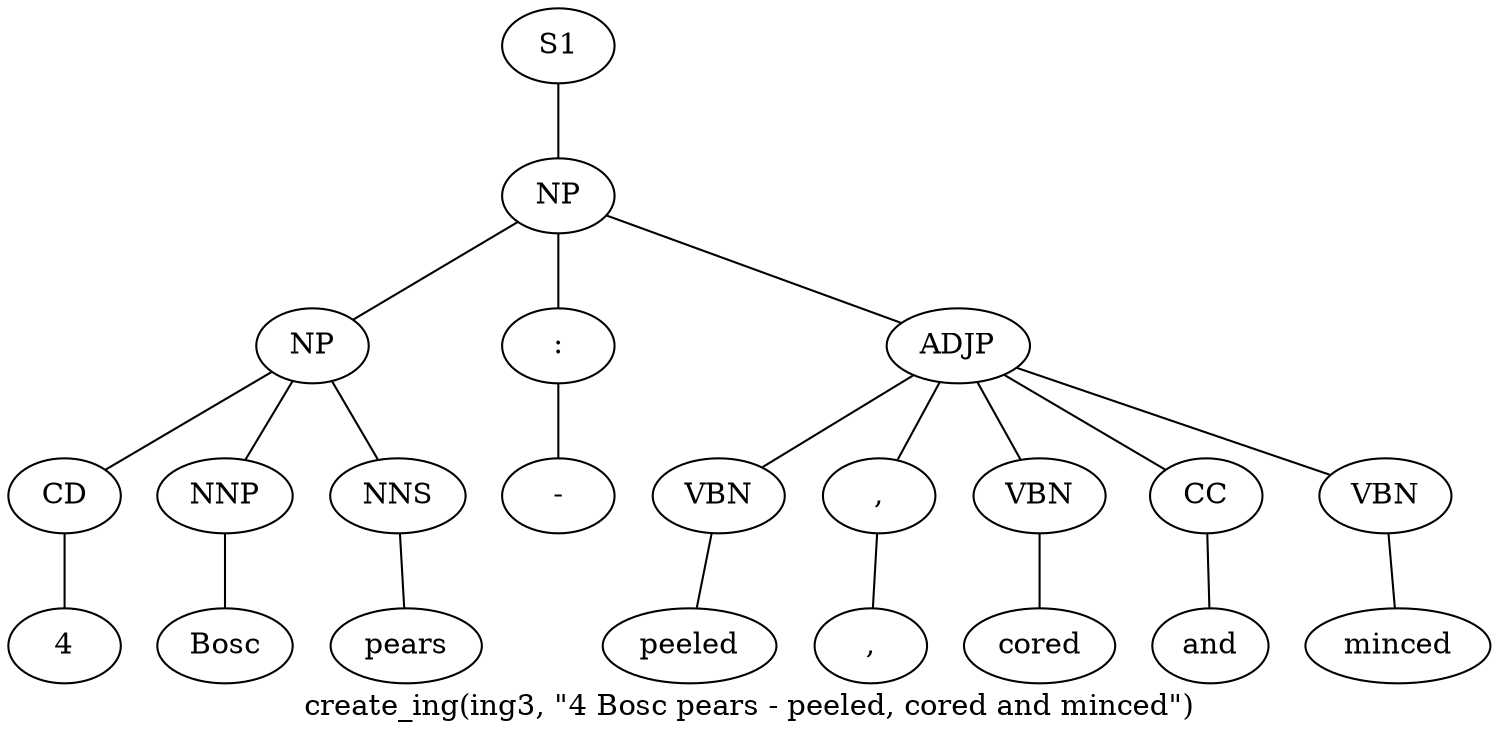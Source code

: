 graph SyntaxGraph {
	label = "create_ing(ing3, \"4 Bosc pears - peeled, cored and minced\")";
	Node0 [label="S1"];
	Node1 [label="NP"];
	Node2 [label="NP"];
	Node3 [label="CD"];
	Node4 [label="4"];
	Node5 [label="NNP"];
	Node6 [label="Bosc"];
	Node7 [label="NNS"];
	Node8 [label="pears"];
	Node9 [label=":"];
	Node10 [label="-"];
	Node11 [label="ADJP"];
	Node12 [label="VBN"];
	Node13 [label="peeled"];
	Node14 [label=","];
	Node15 [label=","];
	Node16 [label="VBN"];
	Node17 [label="cored"];
	Node18 [label="CC"];
	Node19 [label="and"];
	Node20 [label="VBN"];
	Node21 [label="minced"];

	Node0 -- Node1;
	Node1 -- Node2;
	Node1 -- Node9;
	Node1 -- Node11;
	Node2 -- Node3;
	Node2 -- Node5;
	Node2 -- Node7;
	Node3 -- Node4;
	Node5 -- Node6;
	Node7 -- Node8;
	Node9 -- Node10;
	Node11 -- Node12;
	Node11 -- Node14;
	Node11 -- Node16;
	Node11 -- Node18;
	Node11 -- Node20;
	Node12 -- Node13;
	Node14 -- Node15;
	Node16 -- Node17;
	Node18 -- Node19;
	Node20 -- Node21;
}